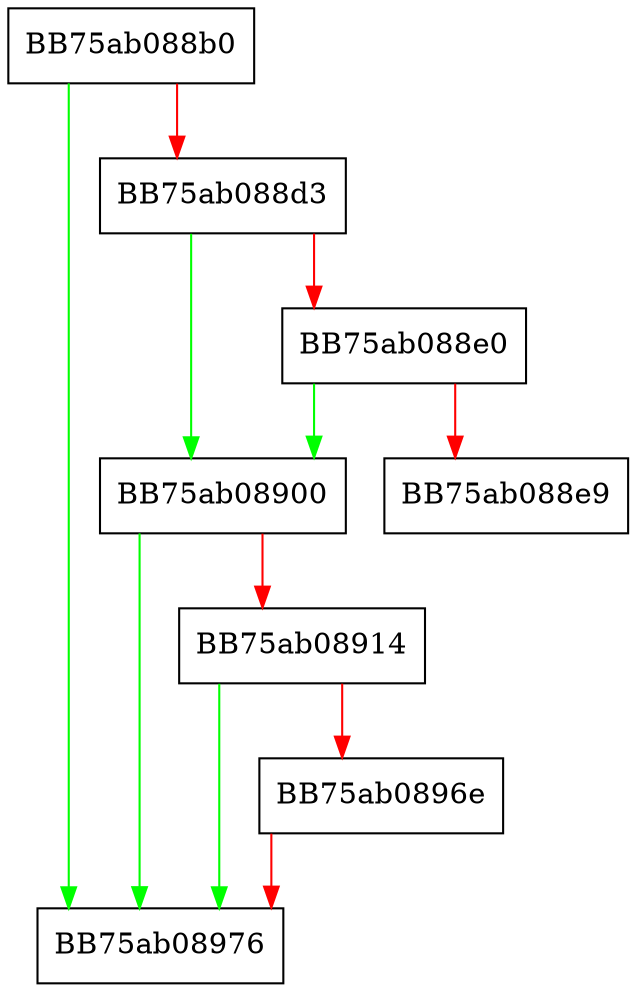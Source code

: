 digraph DeleteReparsePoints {
  node [shape="box"];
  graph [splines=ortho];
  BB75ab088b0 -> BB75ab08976 [color="green"];
  BB75ab088b0 -> BB75ab088d3 [color="red"];
  BB75ab088d3 -> BB75ab08900 [color="green"];
  BB75ab088d3 -> BB75ab088e0 [color="red"];
  BB75ab088e0 -> BB75ab08900 [color="green"];
  BB75ab088e0 -> BB75ab088e9 [color="red"];
  BB75ab08900 -> BB75ab08976 [color="green"];
  BB75ab08900 -> BB75ab08914 [color="red"];
  BB75ab08914 -> BB75ab08976 [color="green"];
  BB75ab08914 -> BB75ab0896e [color="red"];
  BB75ab0896e -> BB75ab08976 [color="red"];
}